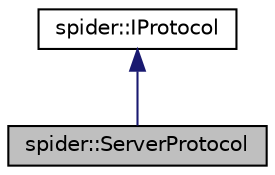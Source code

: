 digraph "spider::ServerProtocol"
{
  edge [fontname="Helvetica",fontsize="10",labelfontname="Helvetica",labelfontsize="10"];
  node [fontname="Helvetica",fontsize="10",shape=record];
  Node2 [label="spider::ServerProtocol",height=0.2,width=0.4,color="black", fillcolor="grey75", style="filled", fontcolor="black"];
  Node3 -> Node2 [dir="back",color="midnightblue",fontsize="10",style="solid",fontname="Helvetica"];
  Node3 [label="spider::IProtocol",height=0.2,width=0.4,color="black", fillcolor="white", style="filled",URL="$classspider_1_1_i_protocol.html"];
}
